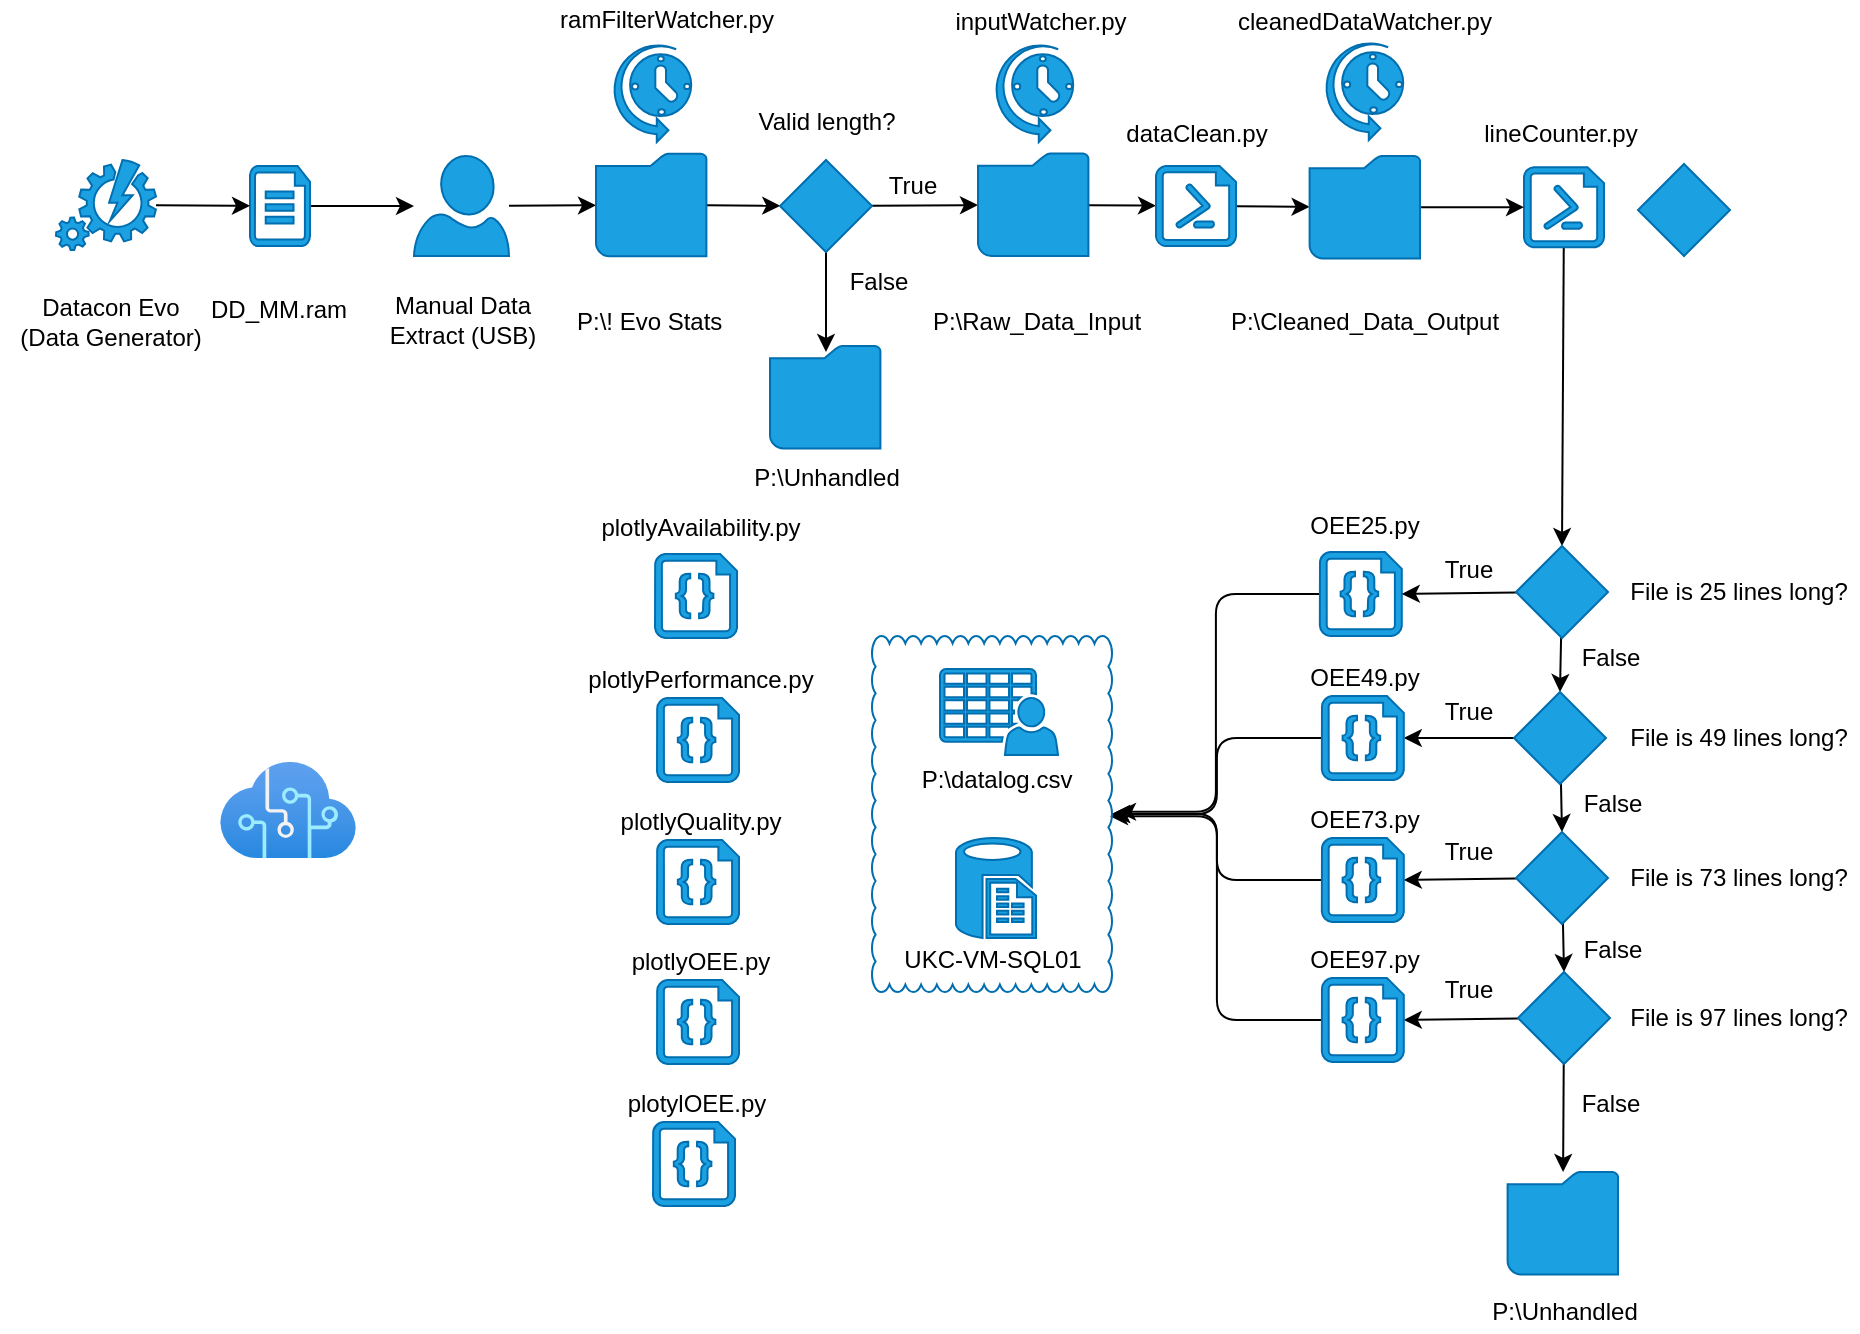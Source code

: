 <mxfile>
    <diagram id="4VosctWUEaseoWTCyaFz" name="Page-1">
        <mxGraphModel dx="1074" dy="524" grid="1" gridSize="10" guides="1" tooltips="1" connect="1" arrows="1" fold="1" page="1" pageScale="1" pageWidth="827" pageHeight="1169" math="0" shadow="0">
            <root>
                <mxCell id="0"/>
                <mxCell id="1" parent="0"/>
                <mxCell id="105" style="edgeStyle=orthogonalEdgeStyle;html=1;entryX=1.025;entryY=0.494;entryDx=0;entryDy=0;entryPerimeter=0;" edge="1" parent="1" source="2" target="103">
                    <mxGeometry relative="1" as="geometry"/>
                </mxCell>
                <mxCell id="2" value="" style="verticalLabelPosition=bottom;html=1;verticalAlign=top;align=center;strokeColor=#006EAF;fillColor=#1ba1e2;shape=mxgraph.azure.code_file;pointerEvents=1;fontColor=#ffffff;" vertex="1" parent="1">
                    <mxGeometry x="660.9" y="300" width="41" height="42" as="geometry"/>
                </mxCell>
                <mxCell id="26" value="" style="edgeStyle=none;html=1;" edge="1" parent="1" source="3" target="6">
                    <mxGeometry relative="1" as="geometry"/>
                </mxCell>
                <mxCell id="3" value="" style="verticalLabelPosition=bottom;html=1;verticalAlign=top;align=center;strokeColor=#006EAF;fillColor=#1ba1e2;shape=mxgraph.azure.user;fontColor=#ffffff;" vertex="1" parent="1">
                    <mxGeometry x="208" y="102" width="47.5" height="50" as="geometry"/>
                </mxCell>
                <mxCell id="5" value="" style="verticalLabelPosition=bottom;html=1;verticalAlign=top;align=center;strokeColor=#006EAF;fillColor=#1ba1e2;shape=mxgraph.azure.scheduler;pointerEvents=1;fontColor=#ffffff;" vertex="1" parent="1">
                    <mxGeometry x="306.6" y="45" width="40" height="50" as="geometry"/>
                </mxCell>
                <mxCell id="40" style="edgeStyle=none;html=1;" edge="1" parent="1" source="6" target="10">
                    <mxGeometry relative="1" as="geometry"/>
                </mxCell>
                <mxCell id="6" value="" style="shadow=0;dashed=0;html=1;strokeColor=#006EAF;fillColor=#1ba1e2;labelPosition=center;verticalLabelPosition=bottom;verticalAlign=top;align=center;outlineConnect=0;shape=mxgraph.veeam.2d.folder;fontColor=#ffffff;" vertex="1" parent="1">
                    <mxGeometry x="299" y="100.9" width="55.2" height="51.2" as="geometry"/>
                </mxCell>
                <mxCell id="7" value="" style="verticalLabelPosition=bottom;html=1;verticalAlign=top;align=center;strokeColor=#006EAF;fillColor=#1ba1e2;shape=mxgraph.azure.sql_reporting;fontColor=#ffffff;" vertex="1" parent="1">
                    <mxGeometry x="479" y="443" width="40" height="50" as="geometry"/>
                </mxCell>
                <mxCell id="25" value="" style="edgeStyle=none;html=1;" edge="1" parent="1" source="8" target="3">
                    <mxGeometry relative="1" as="geometry"/>
                </mxCell>
                <mxCell id="8" value="" style="verticalLabelPosition=bottom;html=1;verticalAlign=top;align=center;strokeColor=#006EAF;fillColor=#1ba1e2;shape=mxgraph.azure.cloud_services_configuration_file;pointerEvents=1;fontColor=#ffffff;" vertex="1" parent="1">
                    <mxGeometry x="126" y="107" width="30" height="40" as="geometry"/>
                </mxCell>
                <mxCell id="62" style="edgeStyle=none;html=1;entryX=0.5;entryY=0;entryDx=0;entryDy=0;" edge="1" parent="1" source="9" target="16">
                    <mxGeometry relative="1" as="geometry"/>
                </mxCell>
                <mxCell id="9" value="" style="verticalLabelPosition=bottom;html=1;verticalAlign=top;align=center;strokeColor=#006EAF;fillColor=#1ba1e2;shape=mxgraph.azure.powershell_file;pointerEvents=1;fontColor=#ffffff;" vertex="1" parent="1">
                    <mxGeometry x="763" y="107.6" width="40" height="40" as="geometry"/>
                </mxCell>
                <mxCell id="41" value="" style="edgeStyle=none;html=1;" edge="1" parent="1" source="10" target="14">
                    <mxGeometry relative="1" as="geometry"/>
                </mxCell>
                <mxCell id="46" style="edgeStyle=none;html=1;" edge="1" parent="1" source="10">
                    <mxGeometry relative="1" as="geometry">
                        <mxPoint x="414" y="200" as="targetPoint"/>
                    </mxGeometry>
                </mxCell>
                <mxCell id="10" value="" style="rhombus;whiteSpace=wrap;html=1;fillColor=#1ba1e2;fontColor=#ffffff;strokeColor=#006EAF;" vertex="1" parent="1">
                    <mxGeometry x="391.0" y="104" width="46" height="46" as="geometry"/>
                </mxCell>
                <mxCell id="24" value="" style="edgeStyle=none;html=1;" edge="1" parent="1" source="12" target="8">
                    <mxGeometry relative="1" as="geometry"/>
                </mxCell>
                <mxCell id="12" value="" style="verticalLabelPosition=bottom;html=1;verticalAlign=top;align=center;strokeColor=#006EAF;fillColor=#1ba1e2;shape=mxgraph.azure.automation;pointerEvents=1;fontColor=#ffffff;" vertex="1" parent="1">
                    <mxGeometry x="29" y="104" width="50" height="45" as="geometry"/>
                </mxCell>
                <mxCell id="47" value="" style="edgeStyle=none;html=1;" edge="1" parent="1" source="14" target="17">
                    <mxGeometry relative="1" as="geometry"/>
                </mxCell>
                <mxCell id="14" value="" style="shadow=0;dashed=0;html=1;strokeColor=#006EAF;fillColor=#1ba1e2;labelPosition=center;verticalLabelPosition=bottom;verticalAlign=top;align=center;outlineConnect=0;shape=mxgraph.veeam.2d.folder;fontColor=#ffffff;" vertex="1" parent="1">
                    <mxGeometry x="490.0" y="100.8" width="55.2" height="51.2" as="geometry"/>
                </mxCell>
                <mxCell id="15" value="" style="verticalLabelPosition=bottom;html=1;verticalAlign=top;align=center;strokeColor=#006EAF;fillColor=#1ba1e2;shape=mxgraph.azure.scheduler;pointerEvents=1;fontColor=#ffffff;" vertex="1" parent="1">
                    <mxGeometry x="497.6" y="45" width="40" height="50" as="geometry"/>
                </mxCell>
                <mxCell id="75" style="edgeStyle=none;html=1;entryX=0.5;entryY=0;entryDx=0;entryDy=0;" edge="1" parent="1" source="16" target="63">
                    <mxGeometry relative="1" as="geometry"/>
                </mxCell>
                <mxCell id="85" style="edgeStyle=none;html=1;entryX=1;entryY=0.5;entryDx=0;entryDy=0;entryPerimeter=0;" edge="1" parent="1" source="16" target="2">
                    <mxGeometry relative="1" as="geometry"/>
                </mxCell>
                <mxCell id="16" value="" style="rhombus;whiteSpace=wrap;html=1;fillColor=#1ba1e2;fontColor=#ffffff;strokeColor=#006EAF;" vertex="1" parent="1">
                    <mxGeometry x="759" y="297" width="46" height="46" as="geometry"/>
                </mxCell>
                <mxCell id="48" value="" style="edgeStyle=none;html=1;" edge="1" parent="1" source="17" target="18">
                    <mxGeometry relative="1" as="geometry"/>
                </mxCell>
                <mxCell id="17" value="" style="verticalLabelPosition=bottom;html=1;verticalAlign=top;align=center;strokeColor=#006EAF;fillColor=#1ba1e2;shape=mxgraph.azure.powershell_file;pointerEvents=1;fontColor=#ffffff;" vertex="1" parent="1">
                    <mxGeometry x="579" y="107" width="40" height="40" as="geometry"/>
                </mxCell>
                <mxCell id="56" style="edgeStyle=none;html=1;entryX=0;entryY=0.5;entryDx=0;entryDy=0;entryPerimeter=0;" edge="1" parent="1" source="18" target="9">
                    <mxGeometry relative="1" as="geometry"/>
                </mxCell>
                <mxCell id="18" value="" style="shadow=0;dashed=0;html=1;strokeColor=#006EAF;fillColor=#1ba1e2;labelPosition=center;verticalLabelPosition=bottom;verticalAlign=top;align=center;outlineConnect=0;shape=mxgraph.veeam.2d.folder;fontColor=#ffffff;" vertex="1" parent="1">
                    <mxGeometry x="655.8" y="102.0" width="55.2" height="51.2" as="geometry"/>
                </mxCell>
                <mxCell id="19" value="" style="verticalLabelPosition=bottom;html=1;verticalAlign=top;align=center;strokeColor=#006EAF;fillColor=#1ba1e2;shape=mxgraph.azure.scheduler;pointerEvents=1;fontColor=#ffffff;" vertex="1" parent="1">
                    <mxGeometry x="662.6" y="44" width="40" height="50" as="geometry"/>
                </mxCell>
                <mxCell id="20" value="" style="rhombus;whiteSpace=wrap;html=1;fillColor=#1ba1e2;fontColor=#ffffff;strokeColor=#006EAF;" vertex="1" parent="1">
                    <mxGeometry x="820" y="106" width="46" height="46" as="geometry"/>
                </mxCell>
                <mxCell id="21" value="Datacon Evo&lt;br&gt;(Data Generator)" style="text;html=1;resizable=0;autosize=1;align=center;verticalAlign=middle;points=[];fillColor=none;strokeColor=none;rounded=0;" vertex="1" parent="1">
                    <mxGeometry x="1" y="170" width="110" height="30" as="geometry"/>
                </mxCell>
                <mxCell id="22" value="DD_MM.ram" style="text;html=1;resizable=0;autosize=1;align=center;verticalAlign=middle;points=[];fillColor=none;strokeColor=none;rounded=0;" vertex="1" parent="1">
                    <mxGeometry x="100" y="169" width="80" height="20" as="geometry"/>
                </mxCell>
                <mxCell id="23" value="Manual Data&lt;br&gt;Extract (USB)" style="text;html=1;resizable=0;autosize=1;align=center;verticalAlign=middle;points=[];fillColor=none;strokeColor=none;rounded=0;" vertex="1" parent="1">
                    <mxGeometry x="186.75" y="169" width="90" height="30" as="geometry"/>
                </mxCell>
                <mxCell id="27" value="P:\! Evo Stats&amp;nbsp;" style="text;html=1;resizable=0;autosize=1;align=center;verticalAlign=middle;points=[];fillColor=none;strokeColor=none;rounded=0;" vertex="1" parent="1">
                    <mxGeometry x="281.6" y="175" width="90" height="20" as="geometry"/>
                </mxCell>
                <mxCell id="28" value="ramFilterWatcher.py" style="text;html=1;resizable=0;autosize=1;align=center;verticalAlign=middle;points=[];fillColor=none;strokeColor=none;rounded=0;" vertex="1" parent="1">
                    <mxGeometry x="274" y="24" width="120" height="20" as="geometry"/>
                </mxCell>
                <mxCell id="32" value="dataClean.py" style="text;html=1;resizable=0;autosize=1;align=center;verticalAlign=middle;points=[];fillColor=none;strokeColor=none;rounded=0;" vertex="1" parent="1">
                    <mxGeometry x="554" y="80.8" width="90" height="20" as="geometry"/>
                </mxCell>
                <mxCell id="36" value="cleanedDataWatcher.py" style="text;html=1;resizable=0;autosize=1;align=center;verticalAlign=middle;points=[];fillColor=none;strokeColor=none;rounded=0;" vertex="1" parent="1">
                    <mxGeometry x="613.4" y="25" width="140" height="20" as="geometry"/>
                </mxCell>
                <mxCell id="37" value="P:\Raw_Data_Input" style="text;html=1;resizable=0;autosize=1;align=center;verticalAlign=middle;points=[];fillColor=none;strokeColor=none;rounded=0;" vertex="1" parent="1">
                    <mxGeometry x="459" y="175" width="120" height="20" as="geometry"/>
                </mxCell>
                <mxCell id="38" value="Valid length?" style="text;html=1;resizable=0;autosize=1;align=center;verticalAlign=middle;points=[];fillColor=none;strokeColor=none;rounded=0;" vertex="1" parent="1">
                    <mxGeometry x="374" y="75" width="80" height="20" as="geometry"/>
                </mxCell>
                <mxCell id="42" value="True" style="text;html=1;resizable=0;autosize=1;align=center;verticalAlign=middle;points=[];fillColor=none;strokeColor=none;rounded=0;" vertex="1" parent="1">
                    <mxGeometry x="437" y="107" width="40" height="20" as="geometry"/>
                </mxCell>
                <mxCell id="43" value="False" style="text;html=1;resizable=0;autosize=1;align=center;verticalAlign=middle;points=[];fillColor=none;strokeColor=none;rounded=0;" vertex="1" parent="1">
                    <mxGeometry x="420" y="155" width="40" height="20" as="geometry"/>
                </mxCell>
                <mxCell id="44" value="inputWatcher.py" style="text;html=1;resizable=0;autosize=1;align=center;verticalAlign=middle;points=[];fillColor=none;strokeColor=none;rounded=0;" vertex="1" parent="1">
                    <mxGeometry x="471.0" y="25" width="100" height="20" as="geometry"/>
                </mxCell>
                <mxCell id="50" value="P:\Cleaned_Data_Output" style="text;html=1;resizable=0;autosize=1;align=center;verticalAlign=middle;points=[];fillColor=none;strokeColor=none;rounded=0;" vertex="1" parent="1">
                    <mxGeometry x="607.6" y="175" width="150" height="20" as="geometry"/>
                </mxCell>
                <mxCell id="51" value="" style="shadow=0;dashed=0;html=1;strokeColor=#006EAF;fillColor=#1ba1e2;labelPosition=center;verticalLabelPosition=bottom;verticalAlign=top;align=center;outlineConnect=0;shape=mxgraph.veeam.2d.folder;fontColor=#ffffff;" vertex="1" parent="1">
                    <mxGeometry x="386" y="197" width="55.2" height="51.2" as="geometry"/>
                </mxCell>
                <mxCell id="52" value="P:\Unhandled" style="text;html=1;resizable=0;autosize=1;align=center;verticalAlign=middle;points=[];fillColor=none;strokeColor=none;rounded=0;" vertex="1" parent="1">
                    <mxGeometry x="369.2" y="253" width="90" height="20" as="geometry"/>
                </mxCell>
                <mxCell id="53" value="lineCounter.py" style="text;html=1;resizable=0;autosize=1;align=center;verticalAlign=middle;points=[];fillColor=none;strokeColor=none;rounded=0;" vertex="1" parent="1">
                    <mxGeometry x="736" y="80.8" width="90" height="20" as="geometry"/>
                </mxCell>
                <mxCell id="57" value="OEE25.py" style="text;html=1;resizable=0;autosize=1;align=center;verticalAlign=middle;points=[];fillColor=none;strokeColor=none;rounded=0;" vertex="1" parent="1">
                    <mxGeometry x="648.4" y="277" width="70" height="20" as="geometry"/>
                </mxCell>
                <mxCell id="76" style="edgeStyle=none;html=1;entryX=0.5;entryY=0;entryDx=0;entryDy=0;" edge="1" parent="1" source="63" target="64">
                    <mxGeometry relative="1" as="geometry"/>
                </mxCell>
                <mxCell id="86" style="edgeStyle=none;html=1;entryX=1;entryY=0.5;entryDx=0;entryDy=0;entryPerimeter=0;" edge="1" parent="1" source="63" target="78">
                    <mxGeometry relative="1" as="geometry"/>
                </mxCell>
                <mxCell id="63" value="" style="rhombus;whiteSpace=wrap;html=1;fillColor=#1ba1e2;fontColor=#ffffff;strokeColor=#006EAF;" vertex="1" parent="1">
                    <mxGeometry x="758" y="370" width="46" height="46" as="geometry"/>
                </mxCell>
                <mxCell id="77" style="edgeStyle=none;html=1;entryX=0.5;entryY=0;entryDx=0;entryDy=0;" edge="1" parent="1" source="64" target="65">
                    <mxGeometry relative="1" as="geometry"/>
                </mxCell>
                <mxCell id="87" style="edgeStyle=none;html=1;entryX=1;entryY=0.5;entryDx=0;entryDy=0;entryPerimeter=0;" edge="1" parent="1" source="64" target="80">
                    <mxGeometry relative="1" as="geometry"/>
                </mxCell>
                <mxCell id="64" value="" style="rhombus;whiteSpace=wrap;html=1;fillColor=#1ba1e2;fontColor=#ffffff;strokeColor=#006EAF;" vertex="1" parent="1">
                    <mxGeometry x="759" y="440" width="46" height="46" as="geometry"/>
                </mxCell>
                <mxCell id="88" style="edgeStyle=none;html=1;entryX=1;entryY=0.5;entryDx=0;entryDy=0;entryPerimeter=0;" edge="1" parent="1" source="65" target="82">
                    <mxGeometry relative="1" as="geometry"/>
                </mxCell>
                <mxCell id="96" style="edgeStyle=none;html=1;" edge="1" parent="1" source="65" target="94">
                    <mxGeometry relative="1" as="geometry"/>
                </mxCell>
                <mxCell id="65" value="" style="rhombus;whiteSpace=wrap;html=1;fillColor=#1ba1e2;fontColor=#ffffff;strokeColor=#006EAF;" vertex="1" parent="1">
                    <mxGeometry x="760" y="510" width="46" height="46" as="geometry"/>
                </mxCell>
                <mxCell id="66" value="True" style="text;html=1;resizable=0;autosize=1;align=center;verticalAlign=middle;points=[];fillColor=none;strokeColor=none;rounded=0;" vertex="1" parent="1">
                    <mxGeometry x="715" y="299" width="40" height="20" as="geometry"/>
                </mxCell>
                <mxCell id="67" value="File is 25 lines long?" style="text;html=1;resizable=0;autosize=1;align=center;verticalAlign=middle;points=[];fillColor=none;strokeColor=none;rounded=0;" vertex="1" parent="1">
                    <mxGeometry x="810" y="310" width="120" height="20" as="geometry"/>
                </mxCell>
                <mxCell id="68" value="File is 49 lines long?" style="text;html=1;resizable=0;autosize=1;align=center;verticalAlign=middle;points=[];fillColor=none;strokeColor=none;rounded=0;" vertex="1" parent="1">
                    <mxGeometry x="810" y="383" width="120" height="20" as="geometry"/>
                </mxCell>
                <mxCell id="69" value="File is 73 lines long?" style="text;html=1;resizable=0;autosize=1;align=center;verticalAlign=middle;points=[];fillColor=none;strokeColor=none;rounded=0;" vertex="1" parent="1">
                    <mxGeometry x="810" y="453" width="120" height="20" as="geometry"/>
                </mxCell>
                <mxCell id="70" value="File is 97 lines long?" style="text;html=1;resizable=0;autosize=1;align=center;verticalAlign=middle;points=[];fillColor=none;strokeColor=none;rounded=0;" vertex="1" parent="1">
                    <mxGeometry x="810" y="523" width="120" height="20" as="geometry"/>
                </mxCell>
                <mxCell id="71" value="False" style="text;html=1;resizable=0;autosize=1;align=center;verticalAlign=middle;points=[];fillColor=none;strokeColor=none;rounded=0;" vertex="1" parent="1">
                    <mxGeometry x="786" y="343" width="40" height="20" as="geometry"/>
                </mxCell>
                <mxCell id="72" value="False" style="text;html=1;resizable=0;autosize=1;align=center;verticalAlign=middle;points=[];fillColor=none;strokeColor=none;rounded=0;" vertex="1" parent="1">
                    <mxGeometry x="787" y="416" width="40" height="20" as="geometry"/>
                </mxCell>
                <mxCell id="73" value="False" style="text;html=1;resizable=0;autosize=1;align=center;verticalAlign=middle;points=[];fillColor=none;strokeColor=none;rounded=0;" vertex="1" parent="1">
                    <mxGeometry x="787" y="489" width="40" height="20" as="geometry"/>
                </mxCell>
                <mxCell id="106" style="edgeStyle=orthogonalEdgeStyle;html=1;" edge="1" parent="1" source="78" target="103">
                    <mxGeometry relative="1" as="geometry"/>
                </mxCell>
                <mxCell id="78" value="" style="verticalLabelPosition=bottom;html=1;verticalAlign=top;align=center;strokeColor=#006EAF;fillColor=#1ba1e2;shape=mxgraph.azure.code_file;pointerEvents=1;fontColor=#ffffff;" vertex="1" parent="1">
                    <mxGeometry x="661.9" y="372" width="41" height="42" as="geometry"/>
                </mxCell>
                <mxCell id="79" value="OEE49.py" style="text;html=1;resizable=0;autosize=1;align=center;verticalAlign=middle;points=[];fillColor=none;strokeColor=none;rounded=0;" vertex="1" parent="1">
                    <mxGeometry x="648.4" y="353" width="70" height="20" as="geometry"/>
                </mxCell>
                <mxCell id="107" style="edgeStyle=orthogonalEdgeStyle;html=1;" edge="1" parent="1" source="80" target="103">
                    <mxGeometry relative="1" as="geometry"/>
                </mxCell>
                <mxCell id="80" value="" style="verticalLabelPosition=bottom;html=1;verticalAlign=top;align=center;strokeColor=#006EAF;fillColor=#1ba1e2;shape=mxgraph.azure.code_file;pointerEvents=1;fontColor=#ffffff;" vertex="1" parent="1">
                    <mxGeometry x="661.9" y="443" width="41" height="42" as="geometry"/>
                </mxCell>
                <mxCell id="81" value="OEE73.py" style="text;html=1;resizable=0;autosize=1;align=center;verticalAlign=middle;points=[];fillColor=none;strokeColor=none;rounded=0;" vertex="1" parent="1">
                    <mxGeometry x="648.4" y="424" width="70" height="20" as="geometry"/>
                </mxCell>
                <mxCell id="108" style="edgeStyle=orthogonalEdgeStyle;html=1;entryX=0.992;entryY=0.506;entryDx=0;entryDy=0;entryPerimeter=0;" edge="1" parent="1" source="82" target="103">
                    <mxGeometry relative="1" as="geometry"/>
                </mxCell>
                <mxCell id="82" value="" style="verticalLabelPosition=bottom;html=1;verticalAlign=top;align=center;strokeColor=#006EAF;fillColor=#1ba1e2;shape=mxgraph.azure.code_file;pointerEvents=1;fontColor=#ffffff;" vertex="1" parent="1">
                    <mxGeometry x="661.9" y="513" width="41" height="42" as="geometry"/>
                </mxCell>
                <mxCell id="83" value="OEE97.py" style="text;html=1;resizable=0;autosize=1;align=center;verticalAlign=middle;points=[];fillColor=none;strokeColor=none;rounded=0;" vertex="1" parent="1">
                    <mxGeometry x="648.4" y="494" width="70" height="20" as="geometry"/>
                </mxCell>
                <mxCell id="89" value="True" style="text;html=1;resizable=0;autosize=1;align=center;verticalAlign=middle;points=[];fillColor=none;strokeColor=none;rounded=0;" vertex="1" parent="1">
                    <mxGeometry x="715" y="370" width="40" height="20" as="geometry"/>
                </mxCell>
                <mxCell id="90" value="True" style="text;html=1;resizable=0;autosize=1;align=center;verticalAlign=middle;points=[];fillColor=none;strokeColor=none;rounded=0;" vertex="1" parent="1">
                    <mxGeometry x="715" y="440" width="40" height="20" as="geometry"/>
                </mxCell>
                <mxCell id="91" value="True" style="text;html=1;resizable=0;autosize=1;align=center;verticalAlign=middle;points=[];fillColor=none;strokeColor=none;rounded=0;" vertex="1" parent="1">
                    <mxGeometry x="715" y="509" width="40" height="20" as="geometry"/>
                </mxCell>
                <mxCell id="93" value="" style="sketch=0;pointerEvents=1;shadow=0;dashed=0;html=1;strokeColor=#006EAF;fillColor=#1ba1e2;labelPosition=center;verticalLabelPosition=bottom;verticalAlign=top;outlineConnect=0;align=center;shape=mxgraph.office.users.csv_file;fontColor=#ffffff;" vertex="1" parent="1">
                    <mxGeometry x="471" y="358.5" width="59" height="43" as="geometry"/>
                </mxCell>
                <mxCell id="94" value="" style="shadow=0;dashed=0;html=1;strokeColor=#006EAF;fillColor=#1ba1e2;labelPosition=center;verticalLabelPosition=bottom;verticalAlign=top;align=center;outlineConnect=0;shape=mxgraph.veeam.2d.folder;fontColor=#ffffff;" vertex="1" parent="1">
                    <mxGeometry x="754.8" y="610" width="55.2" height="51.2" as="geometry"/>
                </mxCell>
                <mxCell id="95" value="P:\Unhandled" style="text;html=1;resizable=0;autosize=1;align=center;verticalAlign=middle;points=[];fillColor=none;strokeColor=none;rounded=0;" vertex="1" parent="1">
                    <mxGeometry x="738" y="670" width="90" height="20" as="geometry"/>
                </mxCell>
                <mxCell id="97" value="False" style="text;html=1;resizable=0;autosize=1;align=center;verticalAlign=middle;points=[];fillColor=none;strokeColor=none;rounded=0;" vertex="1" parent="1">
                    <mxGeometry x="786" y="566" width="40" height="20" as="geometry"/>
                </mxCell>
                <mxCell id="102" value="P:\datalog.csv" style="text;html=1;resizable=0;autosize=1;align=center;verticalAlign=middle;points=[];fillColor=none;strokeColor=none;rounded=0;" vertex="1" parent="1">
                    <mxGeometry x="454" y="404" width="90" height="20" as="geometry"/>
                </mxCell>
                <mxCell id="103" value="" style="whiteSpace=wrap;html=1;shape=mxgraph.basic.cloud_rect;fillColor=none;fontColor=#ffffff;strokeColor=#006EAF;" vertex="1" parent="1">
                    <mxGeometry x="437" y="342" width="120" height="178" as="geometry"/>
                </mxCell>
                <mxCell id="109" value="UKC-VM-SQL01" style="text;html=1;resizable=0;autosize=1;align=center;verticalAlign=middle;points=[];fillColor=none;strokeColor=none;rounded=0;" vertex="1" parent="1">
                    <mxGeometry x="447" y="494" width="100" height="20" as="geometry"/>
                </mxCell>
                <mxCell id="111" value="" style="aspect=fixed;html=1;points=[];align=center;image;fontSize=12;image=img/lib/azure2/ai_machine_learning/Cognitive_Services.svg;fillColor=none;" vertex="1" parent="1">
                    <mxGeometry x="111" y="405" width="68" height="48" as="geometry"/>
                </mxCell>
                <mxCell id="113" value="" style="verticalLabelPosition=bottom;html=1;verticalAlign=top;align=center;strokeColor=#006EAF;fillColor=#1ba1e2;shape=mxgraph.azure.code_file;pointerEvents=1;fontColor=#ffffff;" vertex="1" parent="1">
                    <mxGeometry x="328.5" y="301" width="41" height="42" as="geometry"/>
                </mxCell>
                <mxCell id="114" value="plotlyAvailability.py" style="text;html=1;resizable=0;autosize=1;align=center;verticalAlign=middle;points=[];fillColor=none;strokeColor=none;rounded=0;" vertex="1" parent="1">
                    <mxGeometry x="291" y="278" width="120" height="20" as="geometry"/>
                </mxCell>
                <mxCell id="115" value="" style="verticalLabelPosition=bottom;html=1;verticalAlign=top;align=center;strokeColor=#006EAF;fillColor=#1ba1e2;shape=mxgraph.azure.code_file;pointerEvents=1;fontColor=#ffffff;" vertex="1" parent="1">
                    <mxGeometry x="329.5" y="373" width="41" height="42" as="geometry"/>
                </mxCell>
                <mxCell id="116" value="plotlyPerformance.py" style="text;html=1;resizable=0;autosize=1;align=center;verticalAlign=middle;points=[];fillColor=none;strokeColor=none;rounded=0;" vertex="1" parent="1">
                    <mxGeometry x="286" y="354" width="130" height="20" as="geometry"/>
                </mxCell>
                <mxCell id="117" value="" style="verticalLabelPosition=bottom;html=1;verticalAlign=top;align=center;strokeColor=#006EAF;fillColor=#1ba1e2;shape=mxgraph.azure.code_file;pointerEvents=1;fontColor=#ffffff;" vertex="1" parent="1">
                    <mxGeometry x="329.5" y="444" width="41" height="42" as="geometry"/>
                </mxCell>
                <mxCell id="118" value="plotlyQuality.py" style="text;html=1;resizable=0;autosize=1;align=center;verticalAlign=middle;points=[];fillColor=none;strokeColor=none;rounded=0;" vertex="1" parent="1">
                    <mxGeometry x="301" y="425" width="100" height="20" as="geometry"/>
                </mxCell>
                <mxCell id="119" value="" style="verticalLabelPosition=bottom;html=1;verticalAlign=top;align=center;strokeColor=#006EAF;fillColor=#1ba1e2;shape=mxgraph.azure.code_file;pointerEvents=1;fontColor=#ffffff;" vertex="1" parent="1">
                    <mxGeometry x="329.5" y="514" width="41" height="42" as="geometry"/>
                </mxCell>
                <mxCell id="120" value="plotlyOEE.py" style="text;html=1;resizable=0;autosize=1;align=center;verticalAlign=middle;points=[];fillColor=none;strokeColor=none;rounded=0;" vertex="1" parent="1">
                    <mxGeometry x="311" y="495" width="80" height="20" as="geometry"/>
                </mxCell>
                <mxCell id="121" value="" style="verticalLabelPosition=bottom;html=1;verticalAlign=top;align=center;strokeColor=#006EAF;fillColor=#1ba1e2;shape=mxgraph.azure.code_file;pointerEvents=1;fontColor=#ffffff;" vertex="1" parent="1">
                    <mxGeometry x="327.5" y="585" width="41" height="42" as="geometry"/>
                </mxCell>
                <mxCell id="122" value="plotylOEE.py" style="text;html=1;resizable=0;autosize=1;align=center;verticalAlign=middle;points=[];fillColor=none;strokeColor=none;rounded=0;" vertex="1" parent="1">
                    <mxGeometry x="309" y="566" width="80" height="20" as="geometry"/>
                </mxCell>
            </root>
        </mxGraphModel>
    </diagram>
</mxfile>